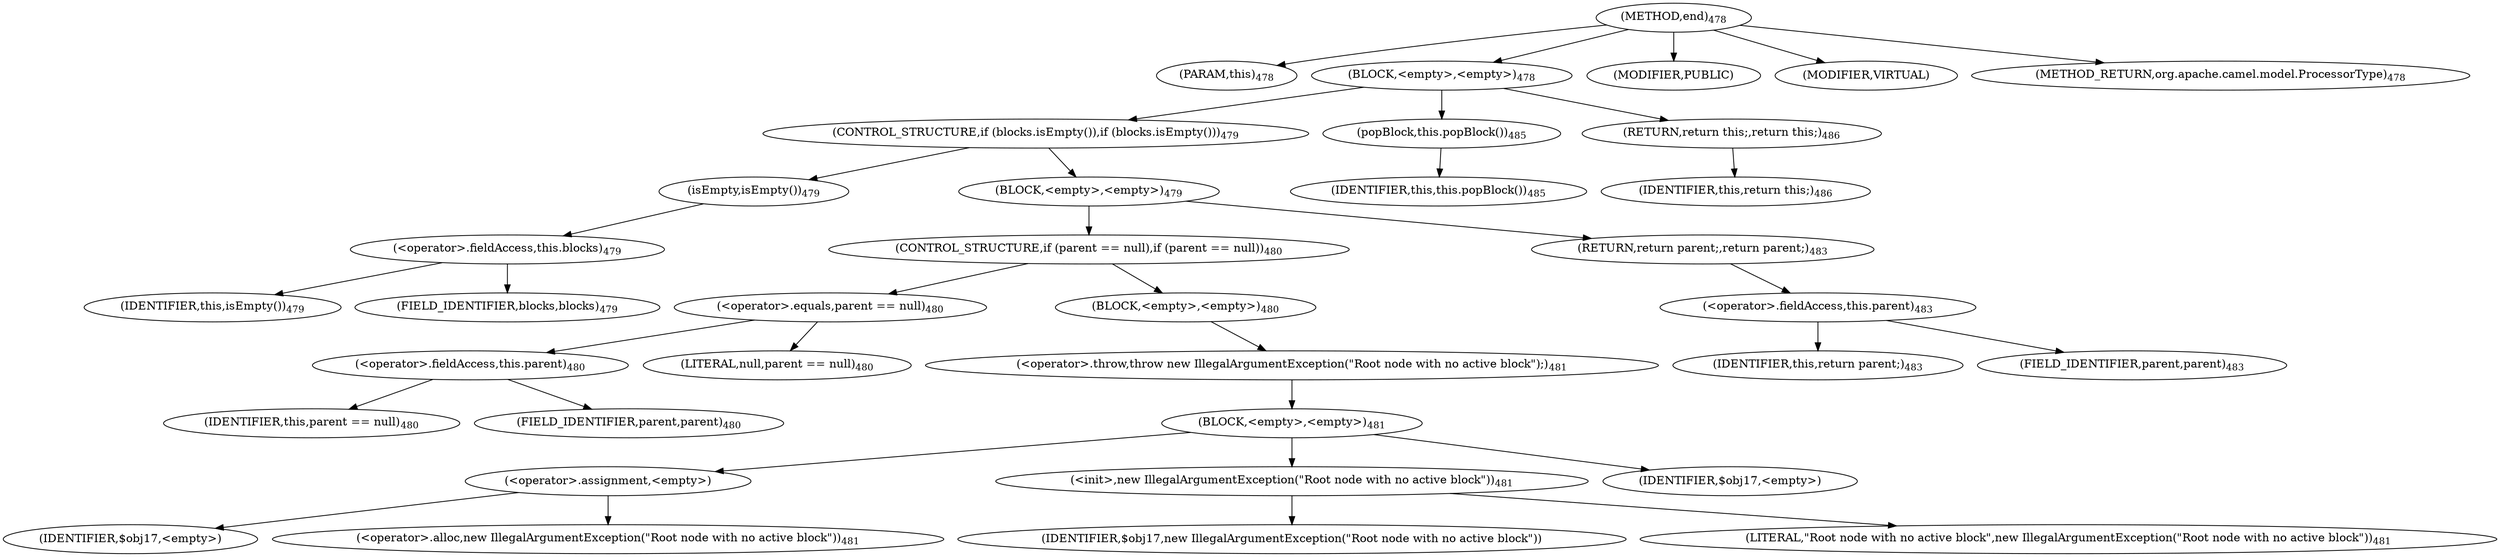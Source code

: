 digraph "end" {  
"1298" [label = <(METHOD,end)<SUB>478</SUB>> ]
"89" [label = <(PARAM,this)<SUB>478</SUB>> ]
"1299" [label = <(BLOCK,&lt;empty&gt;,&lt;empty&gt;)<SUB>478</SUB>> ]
"1300" [label = <(CONTROL_STRUCTURE,if (blocks.isEmpty()),if (blocks.isEmpty()))<SUB>479</SUB>> ]
"1301" [label = <(isEmpty,isEmpty())<SUB>479</SUB>> ]
"1302" [label = <(&lt;operator&gt;.fieldAccess,this.blocks)<SUB>479</SUB>> ]
"1303" [label = <(IDENTIFIER,this,isEmpty())<SUB>479</SUB>> ]
"1304" [label = <(FIELD_IDENTIFIER,blocks,blocks)<SUB>479</SUB>> ]
"1305" [label = <(BLOCK,&lt;empty&gt;,&lt;empty&gt;)<SUB>479</SUB>> ]
"1306" [label = <(CONTROL_STRUCTURE,if (parent == null),if (parent == null))<SUB>480</SUB>> ]
"1307" [label = <(&lt;operator&gt;.equals,parent == null)<SUB>480</SUB>> ]
"1308" [label = <(&lt;operator&gt;.fieldAccess,this.parent)<SUB>480</SUB>> ]
"1309" [label = <(IDENTIFIER,this,parent == null)<SUB>480</SUB>> ]
"1310" [label = <(FIELD_IDENTIFIER,parent,parent)<SUB>480</SUB>> ]
"1311" [label = <(LITERAL,null,parent == null)<SUB>480</SUB>> ]
"1312" [label = <(BLOCK,&lt;empty&gt;,&lt;empty&gt;)<SUB>480</SUB>> ]
"1313" [label = <(&lt;operator&gt;.throw,throw new IllegalArgumentException(&quot;Root node with no active block&quot;);)<SUB>481</SUB>> ]
"1314" [label = <(BLOCK,&lt;empty&gt;,&lt;empty&gt;)<SUB>481</SUB>> ]
"1315" [label = <(&lt;operator&gt;.assignment,&lt;empty&gt;)> ]
"1316" [label = <(IDENTIFIER,$obj17,&lt;empty&gt;)> ]
"1317" [label = <(&lt;operator&gt;.alloc,new IllegalArgumentException(&quot;Root node with no active block&quot;))<SUB>481</SUB>> ]
"1318" [label = <(&lt;init&gt;,new IllegalArgumentException(&quot;Root node with no active block&quot;))<SUB>481</SUB>> ]
"1319" [label = <(IDENTIFIER,$obj17,new IllegalArgumentException(&quot;Root node with no active block&quot;))> ]
"1320" [label = <(LITERAL,&quot;Root node with no active block&quot;,new IllegalArgumentException(&quot;Root node with no active block&quot;))<SUB>481</SUB>> ]
"1321" [label = <(IDENTIFIER,$obj17,&lt;empty&gt;)> ]
"1322" [label = <(RETURN,return parent;,return parent;)<SUB>483</SUB>> ]
"1323" [label = <(&lt;operator&gt;.fieldAccess,this.parent)<SUB>483</SUB>> ]
"1324" [label = <(IDENTIFIER,this,return parent;)<SUB>483</SUB>> ]
"1325" [label = <(FIELD_IDENTIFIER,parent,parent)<SUB>483</SUB>> ]
"1326" [label = <(popBlock,this.popBlock())<SUB>485</SUB>> ]
"88" [label = <(IDENTIFIER,this,this.popBlock())<SUB>485</SUB>> ]
"1327" [label = <(RETURN,return this;,return this;)<SUB>486</SUB>> ]
"90" [label = <(IDENTIFIER,this,return this;)<SUB>486</SUB>> ]
"1328" [label = <(MODIFIER,PUBLIC)> ]
"1329" [label = <(MODIFIER,VIRTUAL)> ]
"1330" [label = <(METHOD_RETURN,org.apache.camel.model.ProcessorType)<SUB>478</SUB>> ]
  "1298" -> "89" 
  "1298" -> "1299" 
  "1298" -> "1328" 
  "1298" -> "1329" 
  "1298" -> "1330" 
  "1299" -> "1300" 
  "1299" -> "1326" 
  "1299" -> "1327" 
  "1300" -> "1301" 
  "1300" -> "1305" 
  "1301" -> "1302" 
  "1302" -> "1303" 
  "1302" -> "1304" 
  "1305" -> "1306" 
  "1305" -> "1322" 
  "1306" -> "1307" 
  "1306" -> "1312" 
  "1307" -> "1308" 
  "1307" -> "1311" 
  "1308" -> "1309" 
  "1308" -> "1310" 
  "1312" -> "1313" 
  "1313" -> "1314" 
  "1314" -> "1315" 
  "1314" -> "1318" 
  "1314" -> "1321" 
  "1315" -> "1316" 
  "1315" -> "1317" 
  "1318" -> "1319" 
  "1318" -> "1320" 
  "1322" -> "1323" 
  "1323" -> "1324" 
  "1323" -> "1325" 
  "1326" -> "88" 
  "1327" -> "90" 
}
